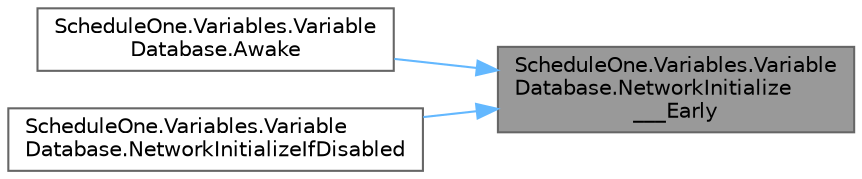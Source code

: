digraph "ScheduleOne.Variables.VariableDatabase.NetworkInitialize___Early"
{
 // LATEX_PDF_SIZE
  bgcolor="transparent";
  edge [fontname=Helvetica,fontsize=10,labelfontname=Helvetica,labelfontsize=10];
  node [fontname=Helvetica,fontsize=10,shape=box,height=0.2,width=0.4];
  rankdir="RL";
  Node1 [id="Node000001",label="ScheduleOne.Variables.Variable\lDatabase.NetworkInitialize\l___Early",height=0.2,width=0.4,color="gray40", fillcolor="grey60", style="filled", fontcolor="black",tooltip=" "];
  Node1 -> Node2 [id="edge1_Node000001_Node000002",dir="back",color="steelblue1",style="solid",tooltip=" "];
  Node2 [id="Node000002",label="ScheduleOne.Variables.Variable\lDatabase.Awake",height=0.2,width=0.4,color="grey40", fillcolor="white", style="filled",URL="$class_schedule_one_1_1_variables_1_1_variable_database.html#ad0284526bdd2c25f1949afff17001ee6",tooltip=" "];
  Node1 -> Node3 [id="edge2_Node000001_Node000003",dir="back",color="steelblue1",style="solid",tooltip=" "];
  Node3 [id="Node000003",label="ScheduleOne.Variables.Variable\lDatabase.NetworkInitializeIfDisabled",height=0.2,width=0.4,color="grey40", fillcolor="white", style="filled",URL="$class_schedule_one_1_1_variables_1_1_variable_database.html#a07ace25edff5ba93ad4bce1227ed27f2",tooltip=" "];
}

